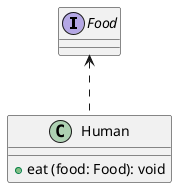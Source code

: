 @startuml
'https://plantuml.com/class-diagram
/'依赖 '/
interface Food
class Human {
    + eat (food: Food): void
}
Food <.. Human
@enduml